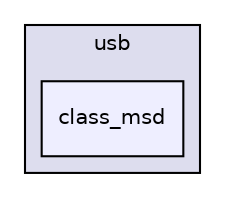 digraph "C:/Work.git/ble/BLE-CC254x-1.4.0/Projects/ble/util/UBL/soc_8051/usb_msd/hal/usb/class_msd" {
  compound=true
  node [ fontsize="10", fontname="Helvetica"];
  edge [ labelfontsize="10", labelfontname="Helvetica"];
  subgraph clusterdir_48d466abfda6abd0603d27beb5d57614 {
    graph [ bgcolor="#ddddee", pencolor="black", label="usb" fontname="Helvetica", fontsize="10", URL="dir_48d466abfda6abd0603d27beb5d57614.html"]
  dir_dc402191ad79d20894ad951c1cb3c4e8 [shape=box, label="class_msd", style="filled", fillcolor="#eeeeff", pencolor="black", URL="dir_dc402191ad79d20894ad951c1cb3c4e8.html"];
  }
}

